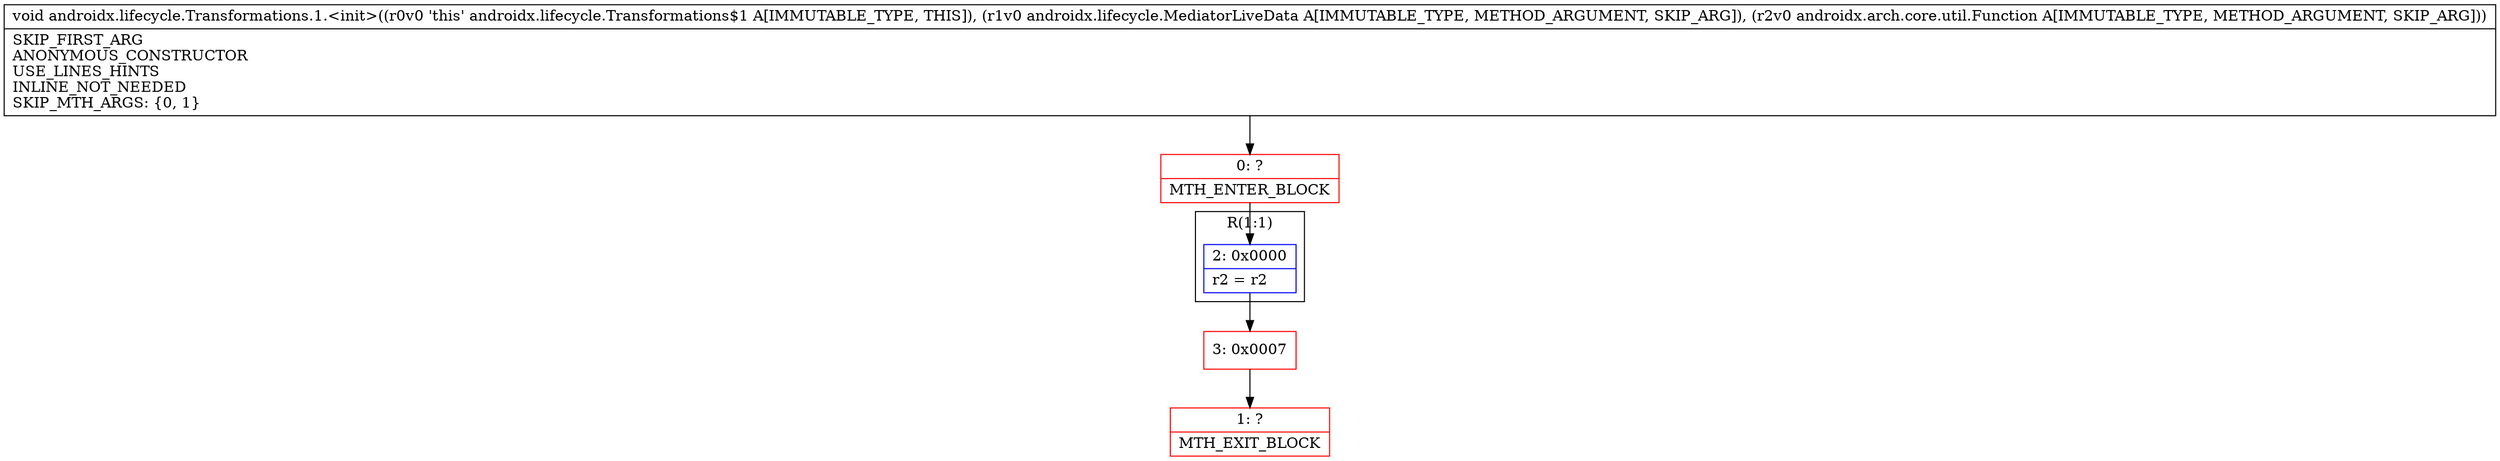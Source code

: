 digraph "CFG forandroidx.lifecycle.Transformations.1.\<init\>(Landroidx\/lifecycle\/MediatorLiveData;Landroidx\/arch\/core\/util\/Function;)V" {
subgraph cluster_Region_1953633300 {
label = "R(1:1)";
node [shape=record,color=blue];
Node_2 [shape=record,label="{2\:\ 0x0000|r2 = r2\l}"];
}
Node_0 [shape=record,color=red,label="{0\:\ ?|MTH_ENTER_BLOCK\l}"];
Node_3 [shape=record,color=red,label="{3\:\ 0x0007}"];
Node_1 [shape=record,color=red,label="{1\:\ ?|MTH_EXIT_BLOCK\l}"];
MethodNode[shape=record,label="{void androidx.lifecycle.Transformations.1.\<init\>((r0v0 'this' androidx.lifecycle.Transformations$1 A[IMMUTABLE_TYPE, THIS]), (r1v0 androidx.lifecycle.MediatorLiveData A[IMMUTABLE_TYPE, METHOD_ARGUMENT, SKIP_ARG]), (r2v0 androidx.arch.core.util.Function A[IMMUTABLE_TYPE, METHOD_ARGUMENT, SKIP_ARG]))  | SKIP_FIRST_ARG\lANONYMOUS_CONSTRUCTOR\lUSE_LINES_HINTS\lINLINE_NOT_NEEDED\lSKIP_MTH_ARGS: \{0, 1\}\l}"];
MethodNode -> Node_0;Node_2 -> Node_3;
Node_0 -> Node_2;
Node_3 -> Node_1;
}

